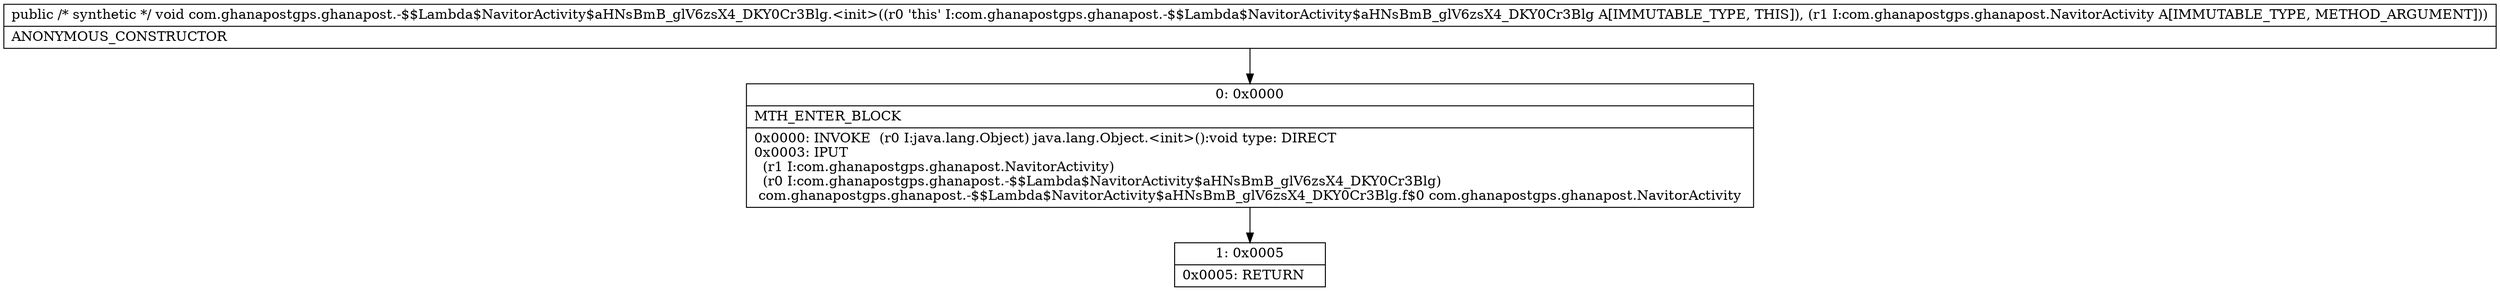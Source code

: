 digraph "CFG forcom.ghanapostgps.ghanapost.\-$$Lambda$NavitorActivity$aHNsBmB_glV6zsX4_DKY0Cr3Blg.\<init\>(Lcom\/ghanapostgps\/ghanapost\/NavitorActivity;)V" {
Node_0 [shape=record,label="{0\:\ 0x0000|MTH_ENTER_BLOCK\l|0x0000: INVOKE  (r0 I:java.lang.Object) java.lang.Object.\<init\>():void type: DIRECT \l0x0003: IPUT  \l  (r1 I:com.ghanapostgps.ghanapost.NavitorActivity)\l  (r0 I:com.ghanapostgps.ghanapost.\-$$Lambda$NavitorActivity$aHNsBmB_glV6zsX4_DKY0Cr3Blg)\l com.ghanapostgps.ghanapost.\-$$Lambda$NavitorActivity$aHNsBmB_glV6zsX4_DKY0Cr3Blg.f$0 com.ghanapostgps.ghanapost.NavitorActivity \l}"];
Node_1 [shape=record,label="{1\:\ 0x0005|0x0005: RETURN   \l}"];
MethodNode[shape=record,label="{public \/* synthetic *\/ void com.ghanapostgps.ghanapost.\-$$Lambda$NavitorActivity$aHNsBmB_glV6zsX4_DKY0Cr3Blg.\<init\>((r0 'this' I:com.ghanapostgps.ghanapost.\-$$Lambda$NavitorActivity$aHNsBmB_glV6zsX4_DKY0Cr3Blg A[IMMUTABLE_TYPE, THIS]), (r1 I:com.ghanapostgps.ghanapost.NavitorActivity A[IMMUTABLE_TYPE, METHOD_ARGUMENT]))  | ANONYMOUS_CONSTRUCTOR\l}"];
MethodNode -> Node_0;
Node_0 -> Node_1;
}

